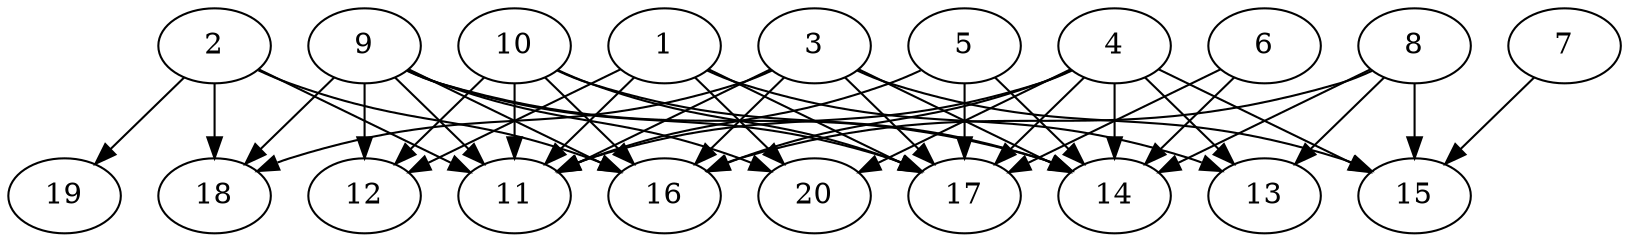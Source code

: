 // DAG automatically generated by daggen at Tue Jul 23 14:34:08 2019
// ./daggen --dot -n 20 --ccr 0.3 --fat 0.7 --regular 0.5 --density 0.8 --mindata 5242880 --maxdata 52428800 
digraph G {
  1 [size="93760853", alpha="0.09", expect_size="28128256"] 
  1 -> 11 [size ="28128256"]
  1 -> 12 [size ="28128256"]
  1 -> 13 [size ="28128256"]
  1 -> 17 [size ="28128256"]
  1 -> 20 [size ="28128256"]
  2 [size="130433707", alpha="0.20", expect_size="39130112"] 
  2 -> 11 [size ="39130112"]
  2 -> 16 [size ="39130112"]
  2 -> 18 [size ="39130112"]
  2 -> 19 [size ="39130112"]
  3 [size="117893120", alpha="0.17", expect_size="35367936"] 
  3 -> 11 [size ="35367936"]
  3 -> 14 [size ="35367936"]
  3 -> 15 [size ="35367936"]
  3 -> 16 [size ="35367936"]
  3 -> 17 [size ="35367936"]
  3 -> 18 [size ="35367936"]
  4 [size="145957547", alpha="0.12", expect_size="43787264"] 
  4 -> 11 [size ="43787264"]
  4 -> 13 [size ="43787264"]
  4 -> 14 [size ="43787264"]
  4 -> 15 [size ="43787264"]
  4 -> 16 [size ="43787264"]
  4 -> 17 [size ="43787264"]
  4 -> 20 [size ="43787264"]
  5 [size="106803200", alpha="0.05", expect_size="32040960"] 
  5 -> 11 [size ="32040960"]
  5 -> 14 [size ="32040960"]
  5 -> 17 [size ="32040960"]
  6 [size="54681600", alpha="0.03", expect_size="16404480"] 
  6 -> 14 [size ="16404480"]
  6 -> 17 [size ="16404480"]
  7 [size="100758187", alpha="0.01", expect_size="30227456"] 
  7 -> 15 [size ="30227456"]
  8 [size="18435413", alpha="0.05", expect_size="5530624"] 
  8 -> 13 [size ="5530624"]
  8 -> 14 [size ="5530624"]
  8 -> 15 [size ="5530624"]
  8 -> 16 [size ="5530624"]
  9 [size="135464960", alpha="0.04", expect_size="40639488"] 
  9 -> 11 [size ="40639488"]
  9 -> 12 [size ="40639488"]
  9 -> 14 [size ="40639488"]
  9 -> 16 [size ="40639488"]
  9 -> 17 [size ="40639488"]
  9 -> 18 [size ="40639488"]
  9 -> 20 [size ="40639488"]
  10 [size="166696960", alpha="0.01", expect_size="50009088"] 
  10 -> 11 [size ="50009088"]
  10 -> 12 [size ="50009088"]
  10 -> 14 [size ="50009088"]
  10 -> 16 [size ="50009088"]
  10 -> 17 [size ="50009088"]
  11 [size="139653120", alpha="0.06", expect_size="41895936"] 
  12 [size="49336320", alpha="0.10", expect_size="14800896"] 
  13 [size="48325973", alpha="0.01", expect_size="14497792"] 
  14 [size="28013227", alpha="0.18", expect_size="8403968"] 
  15 [size="120043520", alpha="0.12", expect_size="36013056"] 
  16 [size="156603733", alpha="0.07", expect_size="46981120"] 
  17 [size="25002667", alpha="0.12", expect_size="7500800"] 
  18 [size="32583680", alpha="0.13", expect_size="9775104"] 
  19 [size="68389547", alpha="0.06", expect_size="20516864"] 
  20 [size="98273280", alpha="0.12", expect_size="29481984"] 
}
